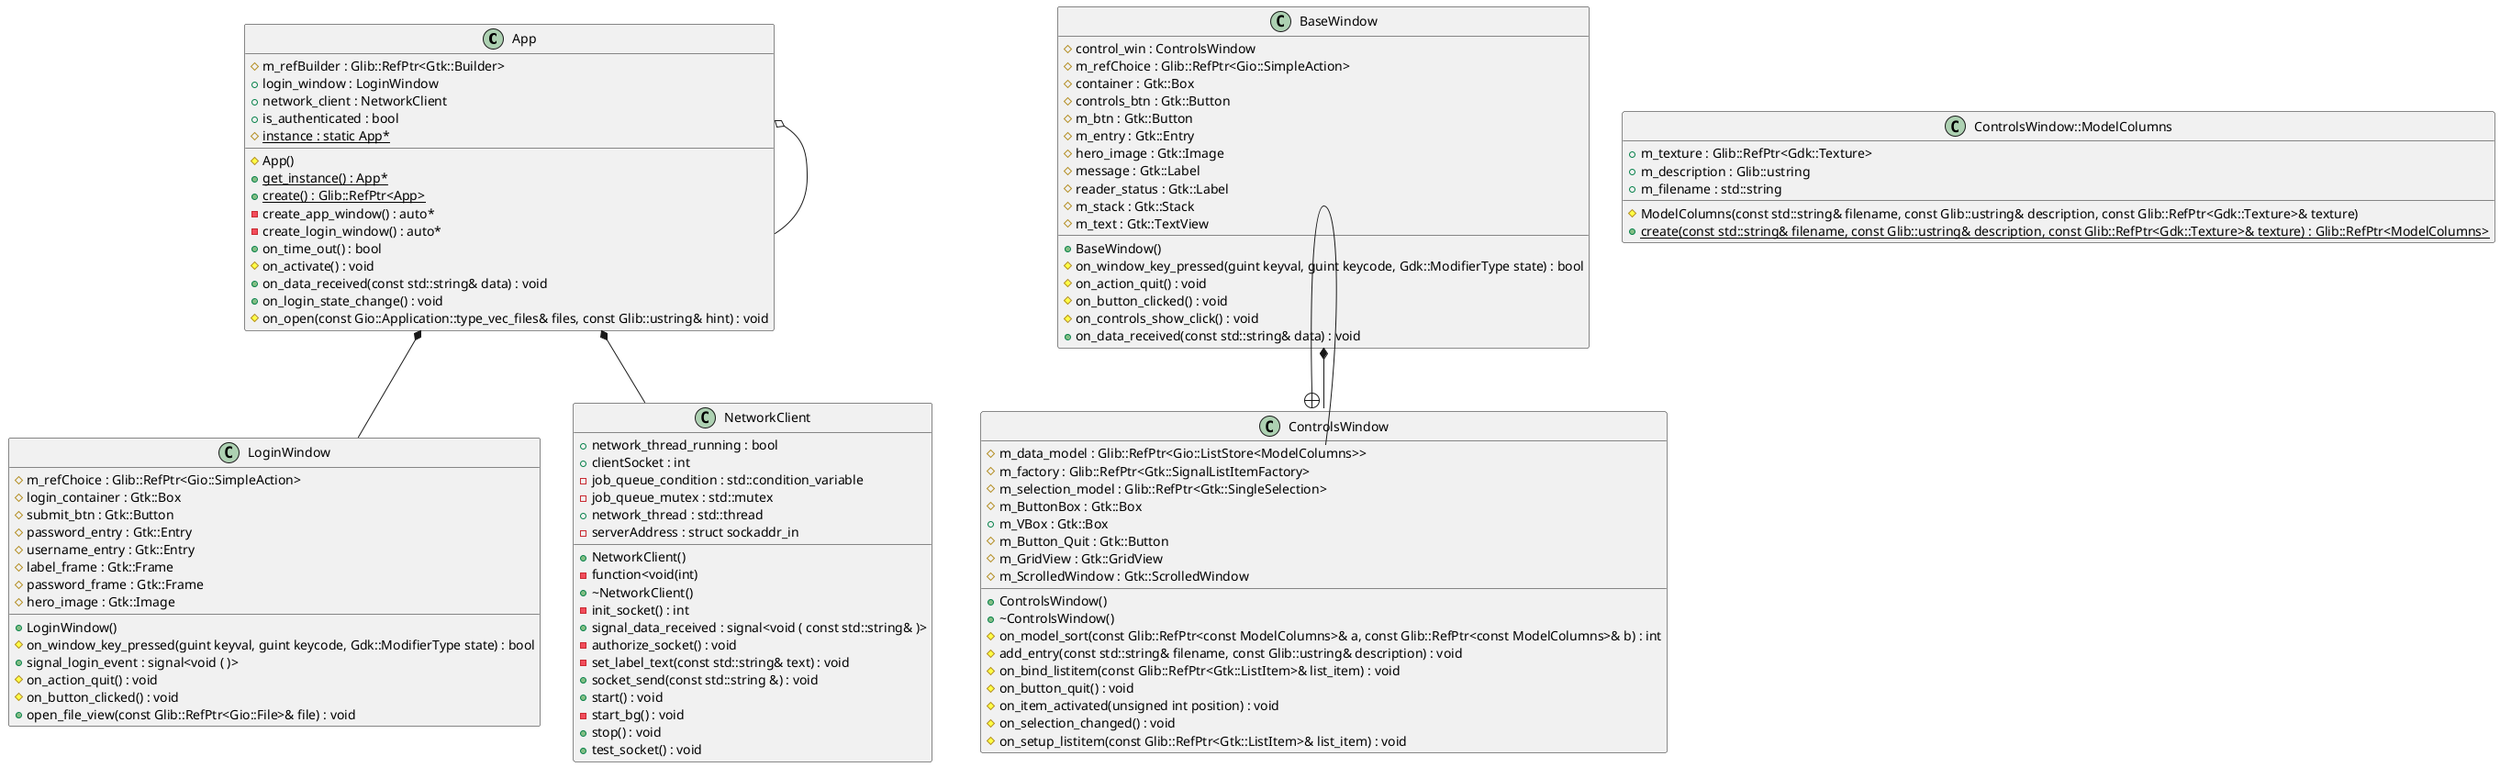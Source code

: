 @startuml





/' Objects '/

class App {
	#App()
	+{static} get_instance() : App*
	+{static} create() : Glib::RefPtr<App>
	#m_refBuilder : Glib::RefPtr<Gtk::Builder>
	+login_window : LoginWindow
	+network_client : NetworkClient
	-create_app_window() : auto*
	-create_login_window() : auto*
	+is_authenticated : bool
	+on_time_out() : bool
	#{static} instance : static App*
	#on_activate() : void
	+on_data_received(const std::string& data) : void
	+on_login_state_change() : void
	#on_open(const Gio::Application::type_vec_files& files, const Glib::ustring& hint) : void
}


class BaseWindow {
	+BaseWindow()
	#control_win : ControlsWindow
	#m_refChoice : Glib::RefPtr<Gio::SimpleAction>
	#container : Gtk::Box
	#controls_btn : Gtk::Button
	#m_btn : Gtk::Button
	#m_entry : Gtk::Entry
	#hero_image : Gtk::Image
	#message : Gtk::Label
	#reader_status : Gtk::Label
	#m_stack : Gtk::Stack
	#m_text : Gtk::TextView
	#on_window_key_pressed(guint keyval, guint keycode, Gdk::ModifierType state) : bool
	#on_action_quit() : void
	#on_button_clicked() : void
	#on_controls_show_click() : void
	+on_data_received(const std::string& data) : void
}


class ControlsWindow {
	+ControlsWindow()
	+~ControlsWindow()
	#m_data_model : Glib::RefPtr<Gio::ListStore<ModelColumns>>
	#m_factory : Glib::RefPtr<Gtk::SignalListItemFactory>
	#m_selection_model : Glib::RefPtr<Gtk::SingleSelection>
	#m_ButtonBox : Gtk::Box
	+m_VBox : Gtk::Box
	#m_Button_Quit : Gtk::Button
	#m_GridView : Gtk::GridView
	#m_ScrolledWindow : Gtk::ScrolledWindow
	#on_model_sort(const Glib::RefPtr<const ModelColumns>& a, const Glib::RefPtr<const ModelColumns>& b) : int
	#add_entry(const std::string& filename, const Glib::ustring& description) : void
	#on_bind_listitem(const Glib::RefPtr<Gtk::ListItem>& list_item) : void
	#on_button_quit() : void
	#on_item_activated(unsigned int position) : void
	#on_selection_changed() : void
	#on_setup_listitem(const Glib::RefPtr<Gtk::ListItem>& list_item) : void
}


class ControlsWindow::ModelColumns {
	#ModelColumns(const std::string& filename, const Glib::ustring& description, const Glib::RefPtr<Gdk::Texture>& texture)
	+m_texture : Glib::RefPtr<Gdk::Texture>
	+{static} create(const std::string& filename, const Glib::ustring& description, const Glib::RefPtr<Gdk::Texture>& texture) : Glib::RefPtr<ModelColumns>
	+m_description : Glib::ustring
	+m_filename : std::string
}


class LoginWindow {
	+LoginWindow()
	#m_refChoice : Glib::RefPtr<Gio::SimpleAction>
	#login_container : Gtk::Box
	#submit_btn : Gtk::Button
	#password_entry : Gtk::Entry
	#username_entry : Gtk::Entry
	#label_frame : Gtk::Frame
	#password_frame : Gtk::Frame
	#hero_image : Gtk::Image
	#on_window_key_pressed(guint keyval, guint keycode, Gdk::ModifierType state) : bool
	+signal_login_event : signal<void ( )>
	#on_action_quit() : void
	#on_button_clicked() : void
	+open_file_view(const Glib::RefPtr<Gio::File>& file) : void
}


class NetworkClient {
	+NetworkClient()
	-function<void(int)
	+~NetworkClient()
	+network_thread_running : bool
	+clientSocket : int
	-init_socket() : int
	+signal_data_received : signal<void ( const std::string& )>
	-job_queue_condition : std::condition_variable
	-job_queue_mutex : std::mutex
	+network_thread : std::thread
	-serverAddress : struct sockaddr_in
	-authorize_socket() : void
	-set_label_text(const std::string& text) : void
	+socket_send(const std::string &) : void
	+start() : void
	-start_bg() : void
	+stop() : void
	+test_socket() : void
}





/' Inheritance relationships '/




/' Aggregation relationships '/

.App o-- .App


.App *-- .LoginWindow


.App *-- .NetworkClient


.BaseWindow *-- .ControlsWindow






/' Nested objects '/

.ControlsWindow +-- .ControlsWindow::ModelColumns




@enduml
